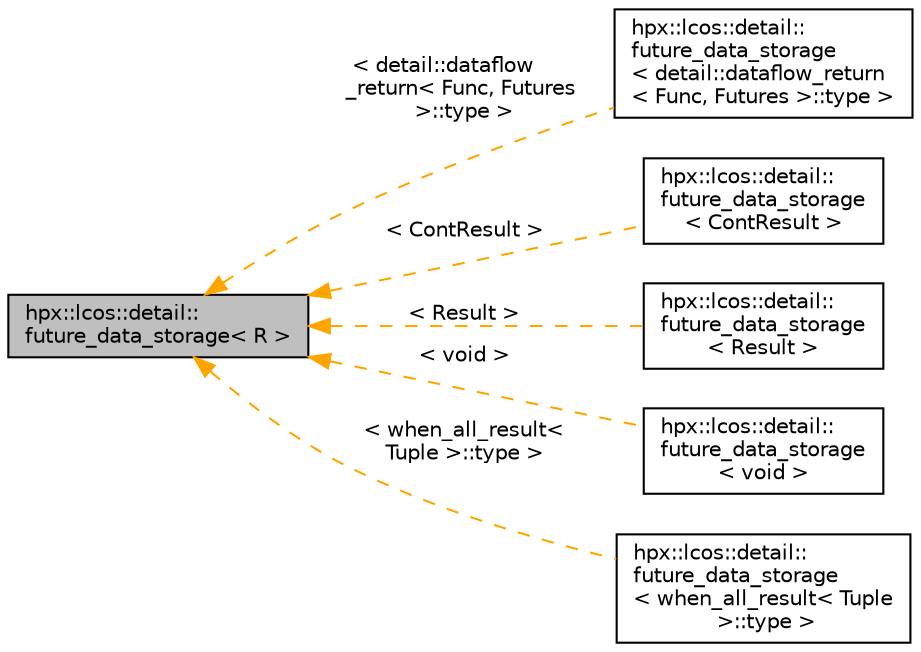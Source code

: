 digraph "hpx::lcos::detail::future_data_storage&lt; R &gt;"
{
  edge [fontname="Helvetica",fontsize="10",labelfontname="Helvetica",labelfontsize="10"];
  node [fontname="Helvetica",fontsize="10",shape=record];
  rankdir="LR";
  Node0 [label="hpx::lcos::detail::\lfuture_data_storage\< R \>",height=0.2,width=0.4,color="black", fillcolor="grey75", style="filled", fontcolor="black"];
  Node0 -> Node1 [dir="back",color="orange",fontsize="10",style="dashed",label=" \< detail::dataflow\l_return\< Func, Futures\l \>::type \>" ,fontname="Helvetica"];
  Node1 [label="hpx::lcos::detail::\lfuture_data_storage\l\< detail::dataflow_return\l\< Func, Futures \>::type \>",height=0.2,width=0.4,color="black", fillcolor="white", style="filled",URL="$dc/daf/structhpx_1_1lcos_1_1detail_1_1future__data__storage.html"];
  Node0 -> Node2 [dir="back",color="orange",fontsize="10",style="dashed",label=" \< ContResult \>" ,fontname="Helvetica"];
  Node2 [label="hpx::lcos::detail::\lfuture_data_storage\l\< ContResult \>",height=0.2,width=0.4,color="black", fillcolor="white", style="filled",URL="$dc/daf/structhpx_1_1lcos_1_1detail_1_1future__data__storage.html"];
  Node0 -> Node3 [dir="back",color="orange",fontsize="10",style="dashed",label=" \< Result \>" ,fontname="Helvetica"];
  Node3 [label="hpx::lcos::detail::\lfuture_data_storage\l\< Result \>",height=0.2,width=0.4,color="black", fillcolor="white", style="filled",URL="$dc/daf/structhpx_1_1lcos_1_1detail_1_1future__data__storage.html"];
  Node0 -> Node4 [dir="back",color="orange",fontsize="10",style="dashed",label=" \< void \>" ,fontname="Helvetica"];
  Node4 [label="hpx::lcos::detail::\lfuture_data_storage\l\< void \>",height=0.2,width=0.4,color="black", fillcolor="white", style="filled",URL="$dc/daf/structhpx_1_1lcos_1_1detail_1_1future__data__storage.html"];
  Node0 -> Node5 [dir="back",color="orange",fontsize="10",style="dashed",label=" \< when_all_result\<\l Tuple \>::type \>" ,fontname="Helvetica"];
  Node5 [label="hpx::lcos::detail::\lfuture_data_storage\l\< when_all_result\< Tuple\l \>::type \>",height=0.2,width=0.4,color="black", fillcolor="white", style="filled",URL="$dc/daf/structhpx_1_1lcos_1_1detail_1_1future__data__storage.html"];
}
